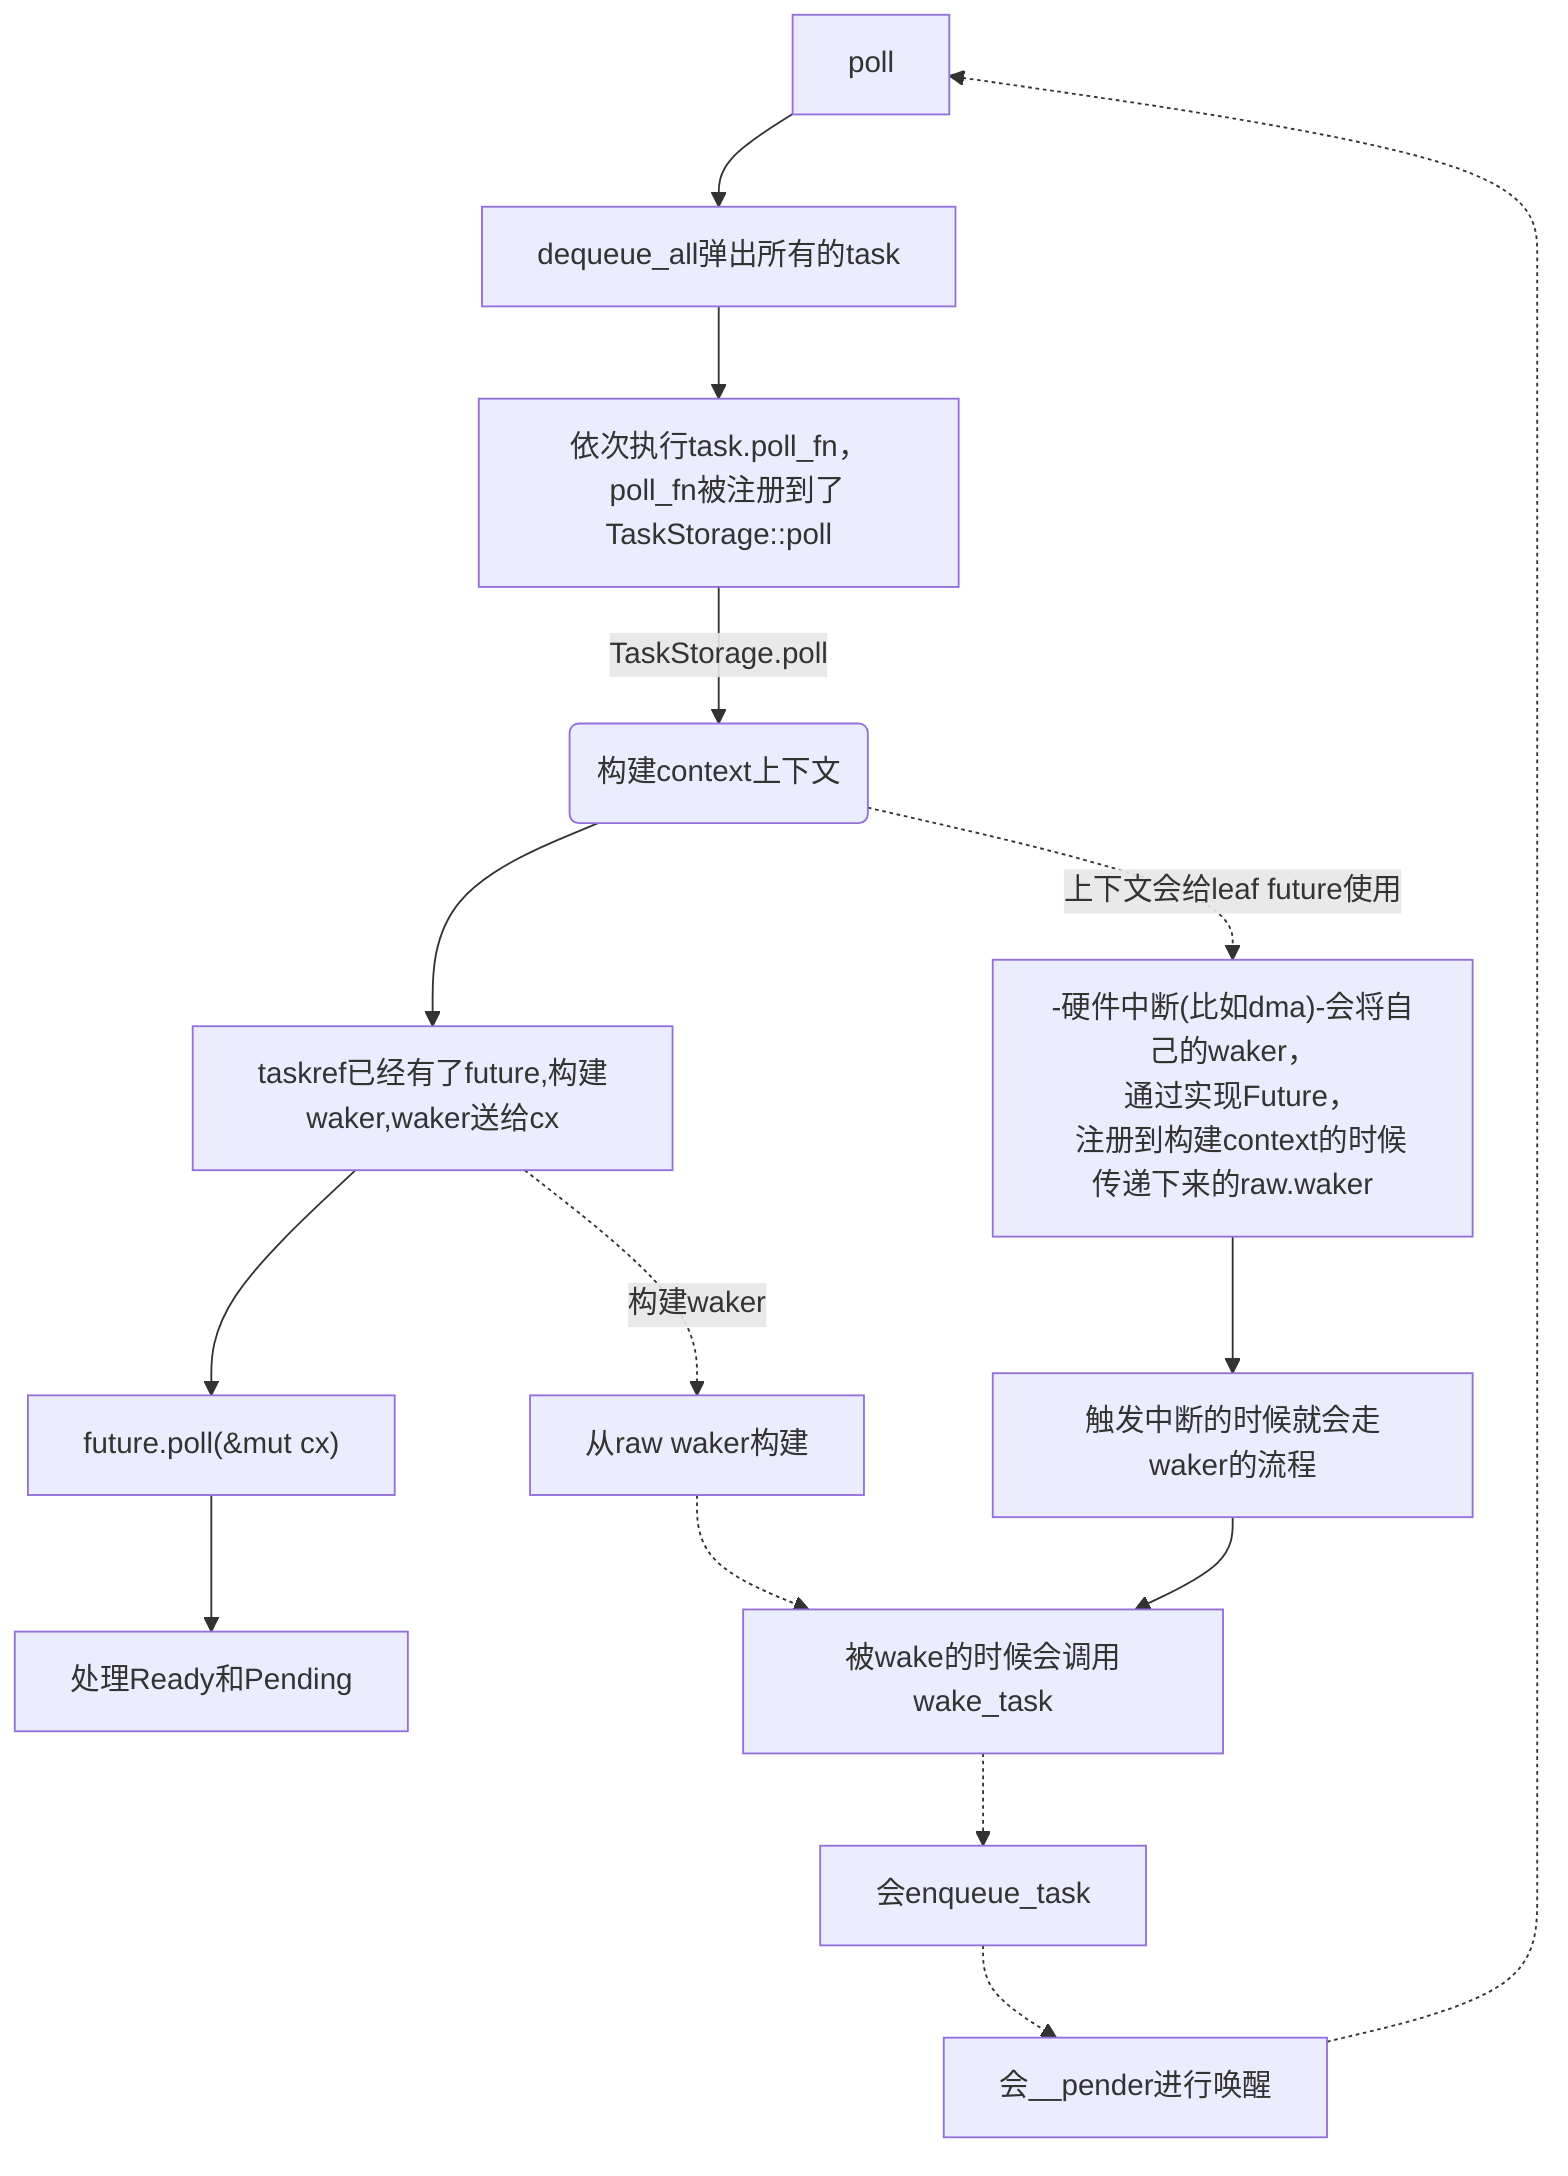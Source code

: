 flowchart TD
  N["poll"] --> A
  A["dequeue_all弹出所有的task"] --> TaskPoll[依次执行task.poll_fn，
  poll_fn被注册到了TaskStorage::poll
  ]--> |TaskStorage.poll| TaskStoragePoll(构建context上下文)
  TaskStoragePoll--> P[taskref已经有了future,构建waker,waker送给cx]
  P --> Future["future.poll(&mut cx)"] --> 处理Ready和Pending
  P -.-> |构建waker| RawWaker["从raw waker构建"] -.-> Wake[被wake的时候会调用wake_task] -.-> 会enqueue_task -.-> 会__pender进行唤醒 -.-> N

  
  NVICInt["-硬件中断(比如dma)-会将自己的waker，
  通过实现Future，
  注册到构建context的时候传递下来的raw.waker"] --> 触发中断的时候就会走waker的流程 --> Wake
  TaskStoragePoll -.-> |上下文会给leaf future使用| NVICInt